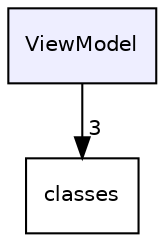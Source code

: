 digraph "ViewModel" {
  compound=true
  node [ fontsize="10", fontname="Helvetica"];
  edge [ labelfontsize="10", labelfontname="Helvetica"];
  dir_8b813a46eb1ef45602fb594223d0a80f [shape=box, label="ViewModel", style="filled", fillcolor="#eeeeff", pencolor="black", URL="dir_8b813a46eb1ef45602fb594223d0a80f.html"];
  dir_b02e4219757ae4e3a0f1714873865bbf [shape=box label="classes" URL="dir_b02e4219757ae4e3a0f1714873865bbf.html"];
  dir_8b813a46eb1ef45602fb594223d0a80f->dir_b02e4219757ae4e3a0f1714873865bbf [headlabel="3", labeldistance=1.5 headhref="dir_000017_000015.html"];
}
